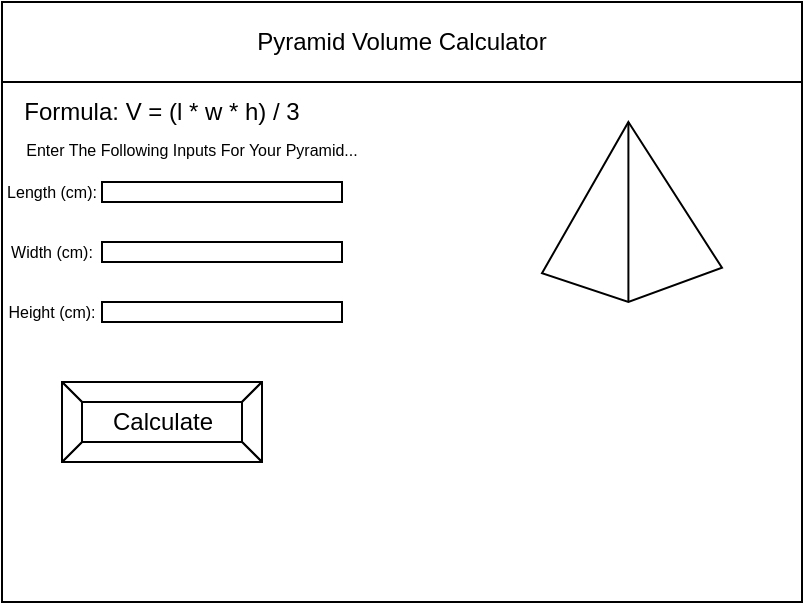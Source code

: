<mxfile>
    <diagram id="pIaEtrtLPv3HG8r1JEND" name="Page-1">
        <mxGraphModel dx="741" dy="511" grid="1" gridSize="10" guides="1" tooltips="1" connect="1" arrows="1" fold="1" page="1" pageScale="1" pageWidth="850" pageHeight="1100" math="0" shadow="0">
            <root>
                <mxCell id="0"/>
                <mxCell id="1" parent="0"/>
                <mxCell id="2" value="" style="rounded=0;whiteSpace=wrap;html=1;" parent="1" vertex="1">
                    <mxGeometry x="80" y="80" width="400" height="300" as="geometry"/>
                </mxCell>
                <mxCell id="3" value="Pyramid Volume Calculator" style="rounded=0;whiteSpace=wrap;html=1;" parent="1" vertex="1">
                    <mxGeometry x="80" y="80" width="400" height="40" as="geometry"/>
                </mxCell>
                <mxCell id="6" value="Calculate" style="labelPosition=center;verticalLabelPosition=middle;align=center;html=1;shape=mxgraph.basic.button;dx=10;" parent="1" vertex="1">
                    <mxGeometry x="110" y="270" width="100" height="40" as="geometry"/>
                </mxCell>
                <mxCell id="7" value="" style="verticalLabelPosition=bottom;verticalAlign=top;html=1;shape=mxgraph.basic.pyramid;dx1=0.48;dx2=0.48;dy1=0.84;dy2=0.81;" vertex="1" parent="1">
                    <mxGeometry x="350" y="140" width="90" height="90" as="geometry"/>
                </mxCell>
                <mxCell id="8" value="Formula: V = (l * w * h) / 3" style="text;html=1;strokeColor=none;fillColor=none;align=center;verticalAlign=middle;whiteSpace=wrap;rounded=0;" vertex="1" parent="1">
                    <mxGeometry x="90" y="130" width="140" height="10" as="geometry"/>
                </mxCell>
                <mxCell id="10" value="&lt;div&gt;&lt;span style=&quot;font-size: 8px&quot;&gt;Enter The Following Inputs For Your Pyramid...&lt;/span&gt;&lt;/div&gt;&lt;div&gt;&lt;br&gt;&lt;/div&gt;" style="text;html=1;strokeColor=none;fillColor=none;align=center;verticalAlign=middle;whiteSpace=wrap;rounded=0;fontSize=11;" vertex="1" parent="1">
                    <mxGeometry x="90" y="150" width="170" height="20" as="geometry"/>
                </mxCell>
                <mxCell id="12" value="" style="rounded=0;whiteSpace=wrap;html=1;fontSize=8;" vertex="1" parent="1">
                    <mxGeometry x="130" y="170" width="120" height="10" as="geometry"/>
                </mxCell>
                <mxCell id="13" value="" style="rounded=0;whiteSpace=wrap;html=1;fontSize=8;" vertex="1" parent="1">
                    <mxGeometry x="130" y="230" width="120" height="10" as="geometry"/>
                </mxCell>
                <mxCell id="14" value="" style="rounded=0;whiteSpace=wrap;html=1;fontSize=8;" vertex="1" parent="1">
                    <mxGeometry x="130" y="200" width="120" height="10" as="geometry"/>
                </mxCell>
                <mxCell id="16" value="Length (cm):" style="text;html=1;strokeColor=none;fillColor=none;align=center;verticalAlign=middle;whiteSpace=wrap;rounded=0;fontSize=8;" vertex="1" parent="1">
                    <mxGeometry x="80" y="170" width="50" height="10" as="geometry"/>
                </mxCell>
                <mxCell id="18" value="Width (cm):" style="text;html=1;strokeColor=none;fillColor=none;align=center;verticalAlign=middle;whiteSpace=wrap;rounded=0;fontSize=8;" vertex="1" parent="1">
                    <mxGeometry x="80" y="200" width="50" height="10" as="geometry"/>
                </mxCell>
                <mxCell id="19" value="Height (cm):" style="text;html=1;strokeColor=none;fillColor=none;align=center;verticalAlign=middle;whiteSpace=wrap;rounded=0;fontSize=8;" vertex="1" parent="1">
                    <mxGeometry x="80" y="230" width="50" height="10" as="geometry"/>
                </mxCell>
            </root>
        </mxGraphModel>
    </diagram>
</mxfile>